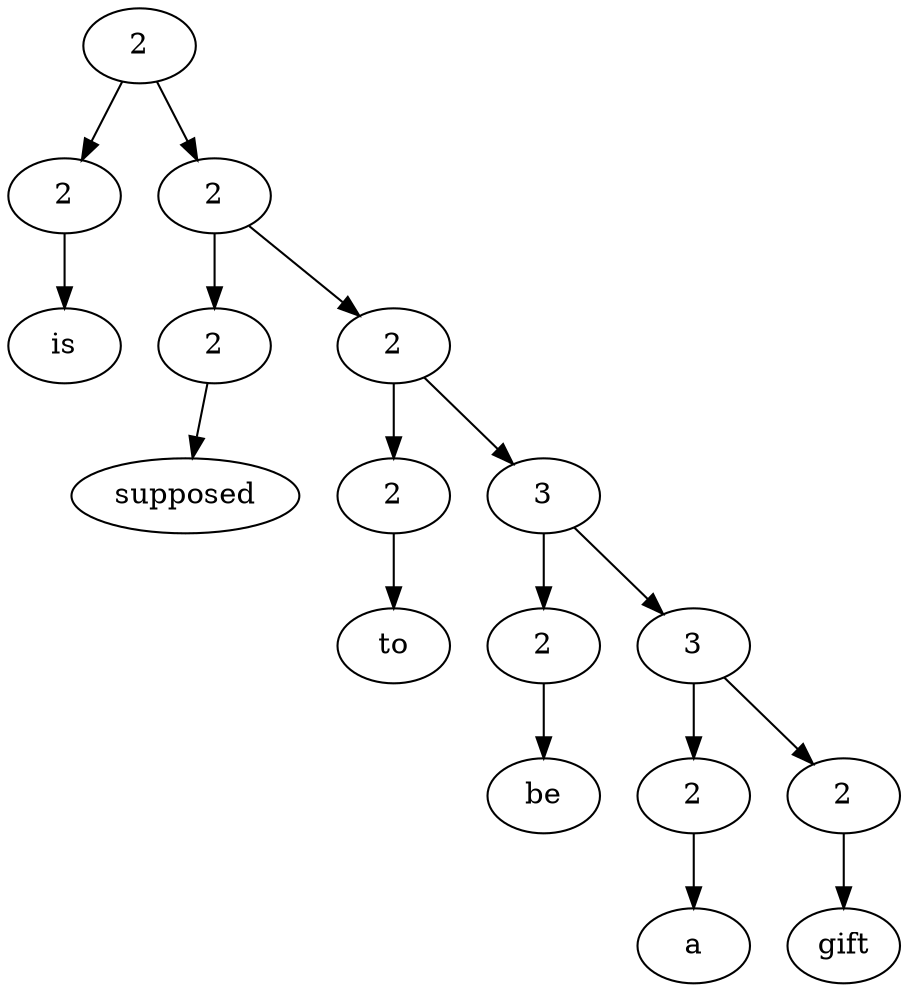 digraph G{Node0 [label="2"]
Node0 -> Node1
Node0 -> Node3
Node1 [label="2"]
Node1 -> Node2
Node3 [label="2"]
Node3 -> Node4
Node3 -> Node6
Node2 [label="is"]
Node4 [label="2"]
Node4 -> Node5
Node6 [label="2"]
Node6 -> Node7
Node6 -> Node9
Node5 [label="supposed"]
Node7 [label="2"]
Node7 -> Node8
Node9 [label="3"]
Node9 -> Node10
Node9 -> Node12
Node8 [label="to"]
Node10 [label="2"]
Node10 -> Node11
Node12 [label="3"]
Node12 -> Node13
Node12 -> Node15
Node11 [label="be"]
Node13 [label="2"]
Node13 -> Node14
Node15 [label="2"]
Node15 -> Node16
Node14 [label="a"]
Node16 [label="gift"]
}